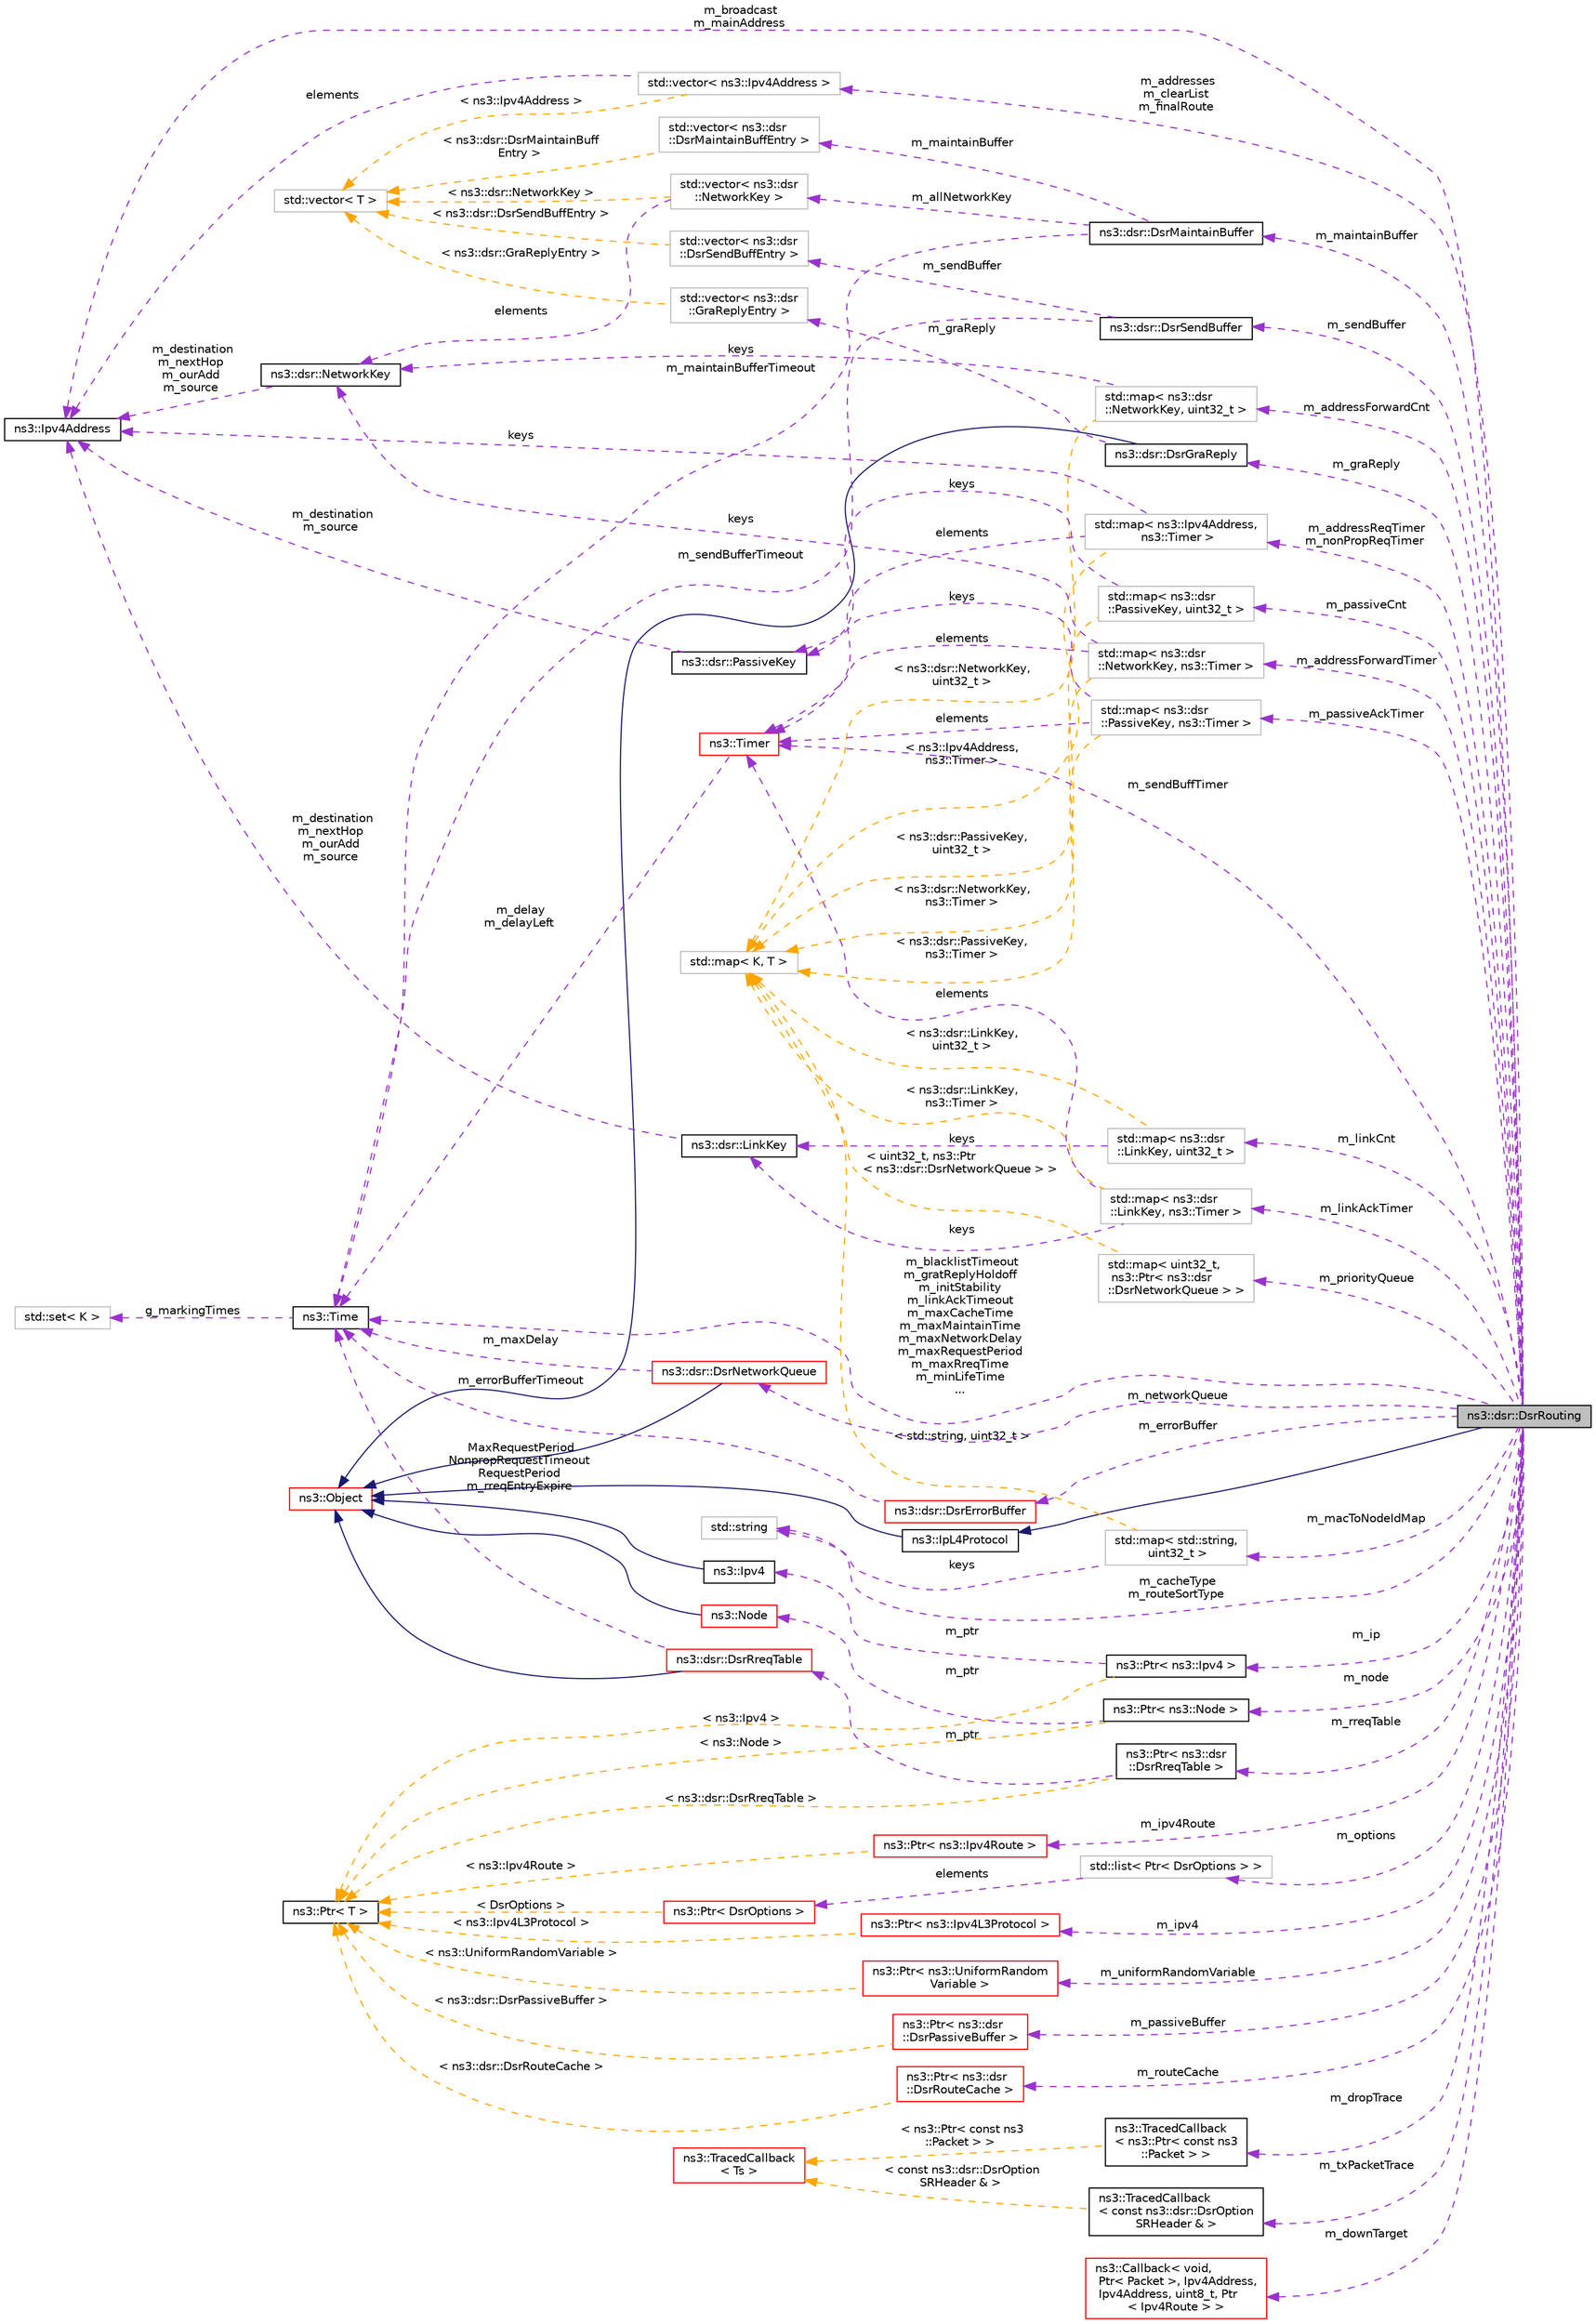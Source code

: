digraph "ns3::dsr::DsrRouting"
{
 // LATEX_PDF_SIZE
  edge [fontname="Helvetica",fontsize="10",labelfontname="Helvetica",labelfontsize="10"];
  node [fontname="Helvetica",fontsize="10",shape=record];
  rankdir="LR";
  Node1 [label="ns3::dsr::DsrRouting",height=0.2,width=0.4,color="black", fillcolor="grey75", style="filled", fontcolor="black",tooltip="Dsr Routing base."];
  Node2 -> Node1 [dir="back",color="midnightblue",fontsize="10",style="solid",fontname="Helvetica"];
  Node2 [label="ns3::IpL4Protocol",height=0.2,width=0.4,color="black", fillcolor="white", style="filled",URL="$classns3_1_1_ip_l4_protocol.html",tooltip="L4 Protocol abstract base class."];
  Node3 -> Node2 [dir="back",color="midnightblue",fontsize="10",style="solid",fontname="Helvetica"];
  Node3 [label="ns3::Object",height=0.2,width=0.4,color="red", fillcolor="white", style="filled",URL="$classns3_1_1_object.html",tooltip="A base class which provides memory management and object aggregation."];
  Node10 -> Node1 [dir="back",color="darkorchid3",fontsize="10",style="dashed",label=" m_addresses\nm_clearList\nm_finalRoute" ,fontname="Helvetica"];
  Node10 [label="std::vector\< ns3::Ipv4Address \>",height=0.2,width=0.4,color="grey75", fillcolor="white", style="filled",tooltip=" "];
  Node11 -> Node10 [dir="back",color="darkorchid3",fontsize="10",style="dashed",label=" elements" ,fontname="Helvetica"];
  Node11 [label="ns3::Ipv4Address",height=0.2,width=0.4,color="black", fillcolor="white", style="filled",URL="$classns3_1_1_ipv4_address.html",tooltip="Ipv4 addresses are stored in host order in this class."];
  Node12 -> Node10 [dir="back",color="orange",fontsize="10",style="dashed",label=" \< ns3::Ipv4Address \>" ,fontname="Helvetica"];
  Node12 [label="std::vector\< T \>",height=0.2,width=0.4,color="grey75", fillcolor="white", style="filled",tooltip=" "];
  Node14 -> Node1 [dir="back",color="darkorchid3",fontsize="10",style="dashed",label=" m_dropTrace" ,fontname="Helvetica"];
  Node14 [label="ns3::TracedCallback\l\< ns3::Ptr\< const ns3\l::Packet \> \>",height=0.2,width=0.4,color="black", fillcolor="white", style="filled",URL="$classns3_1_1_traced_callback.html",tooltip=" "];
  Node15 -> Node14 [dir="back",color="orange",fontsize="10",style="dashed",label=" \< ns3::Ptr\< const ns3\l::Packet \> \>" ,fontname="Helvetica"];
  Node15 [label="ns3::TracedCallback\l\< Ts \>",height=0.2,width=0.4,color="red", fillcolor="white", style="filled",URL="$classns3_1_1_traced_callback.html",tooltip="Forward calls to a chain of Callback."];
  Node25 -> Node1 [dir="back",color="darkorchid3",fontsize="10",style="dashed",label=" m_macToNodeIdMap" ,fontname="Helvetica"];
  Node25 [label="std::map\< std::string,\l uint32_t \>",height=0.2,width=0.4,color="grey75", fillcolor="white", style="filled",tooltip=" "];
  Node26 -> Node25 [dir="back",color="darkorchid3",fontsize="10",style="dashed",label=" keys" ,fontname="Helvetica"];
  Node26 [label="std::string",height=0.2,width=0.4,color="grey75", fillcolor="white", style="filled",tooltip=" "];
  Node28 -> Node25 [dir="back",color="orange",fontsize="10",style="dashed",label=" \< std::string, uint32_t \>" ,fontname="Helvetica"];
  Node28 [label="std::map\< K, T \>",height=0.2,width=0.4,color="grey75", fillcolor="white", style="filled",tooltip=" "];
  Node30 -> Node1 [dir="back",color="darkorchid3",fontsize="10",style="dashed",label=" m_graReply" ,fontname="Helvetica"];
  Node30 [label="ns3::dsr::DsrGraReply",height=0.2,width=0.4,color="black", fillcolor="white", style="filled",URL="$classns3_1_1dsr_1_1_dsr_gra_reply.html",tooltip="maintain the gratuitous reply"];
  Node3 -> Node30 [dir="back",color="midnightblue",fontsize="10",style="solid",fontname="Helvetica"];
  Node31 -> Node30 [dir="back",color="darkorchid3",fontsize="10",style="dashed",label=" m_graReply" ,fontname="Helvetica"];
  Node31 [label="std::vector\< ns3::dsr\l::GraReplyEntry \>",height=0.2,width=0.4,color="grey75", fillcolor="white", style="filled",tooltip=" "];
  Node12 -> Node31 [dir="back",color="orange",fontsize="10",style="dashed",label=" \< ns3::dsr::GraReplyEntry \>" ,fontname="Helvetica"];
  Node35 -> Node1 [dir="back",color="darkorchid3",fontsize="10",style="dashed",label=" m_addressReqTimer\nm_nonPropReqTimer" ,fontname="Helvetica"];
  Node35 [label="std::map\< ns3::Ipv4Address,\l ns3::Timer \>",height=0.2,width=0.4,color="grey75", fillcolor="white", style="filled",tooltip=" "];
  Node11 -> Node35 [dir="back",color="darkorchid3",fontsize="10",style="dashed",label=" keys" ,fontname="Helvetica"];
  Node36 -> Node35 [dir="back",color="darkorchid3",fontsize="10",style="dashed",label=" elements" ,fontname="Helvetica"];
  Node36 [label="ns3::Timer",height=0.2,width=0.4,color="red", fillcolor="white", style="filled",URL="$classns3_1_1_timer.html",tooltip="A simple virtual Timer class."];
  Node33 -> Node36 [dir="back",color="darkorchid3",fontsize="10",style="dashed",label=" m_delay\nm_delayLeft" ,fontname="Helvetica"];
  Node33 [label="ns3::Time",height=0.2,width=0.4,color="black", fillcolor="white", style="filled",URL="$classns3_1_1_time.html",tooltip="Simulation virtual time values and global simulation resolution."];
  Node34 -> Node33 [dir="back",color="darkorchid3",fontsize="10",style="dashed",label=" g_markingTimes" ,fontname="Helvetica"];
  Node34 [label="std::set\< K \>",height=0.2,width=0.4,color="grey75", fillcolor="white", style="filled",tooltip=" "];
  Node28 -> Node35 [dir="back",color="orange",fontsize="10",style="dashed",label=" \< ns3::Ipv4Address,\l ns3::Timer \>" ,fontname="Helvetica"];
  Node42 -> Node1 [dir="back",color="darkorchid3",fontsize="10",style="dashed",label=" m_linkAckTimer" ,fontname="Helvetica"];
  Node42 [label="std::map\< ns3::dsr\l::LinkKey, ns3::Timer \>",height=0.2,width=0.4,color="grey75", fillcolor="white", style="filled",tooltip=" "];
  Node43 -> Node42 [dir="back",color="darkorchid3",fontsize="10",style="dashed",label=" keys" ,fontname="Helvetica"];
  Node43 [label="ns3::dsr::LinkKey",height=0.2,width=0.4,color="black", fillcolor="white", style="filled",URL="$structns3_1_1dsr_1_1_link_key.html",tooltip="The maintenance buffer is responsible for maintaining packet next hop delivery The data packet is sav..."];
  Node11 -> Node43 [dir="back",color="darkorchid3",fontsize="10",style="dashed",label=" m_destination\nm_nextHop\nm_ourAdd\nm_source" ,fontname="Helvetica"];
  Node36 -> Node42 [dir="back",color="darkorchid3",fontsize="10",style="dashed",label=" elements" ,fontname="Helvetica"];
  Node28 -> Node42 [dir="back",color="orange",fontsize="10",style="dashed",label=" \< ns3::dsr::LinkKey,\l ns3::Timer \>" ,fontname="Helvetica"];
  Node44 -> Node1 [dir="back",color="darkorchid3",fontsize="10",style="dashed",label=" m_linkCnt" ,fontname="Helvetica"];
  Node44 [label="std::map\< ns3::dsr\l::LinkKey, uint32_t \>",height=0.2,width=0.4,color="grey75", fillcolor="white", style="filled",tooltip=" "];
  Node43 -> Node44 [dir="back",color="darkorchid3",fontsize="10",style="dashed",label=" keys" ,fontname="Helvetica"];
  Node28 -> Node44 [dir="back",color="orange",fontsize="10",style="dashed",label=" \< ns3::dsr::LinkKey,\l uint32_t \>" ,fontname="Helvetica"];
  Node45 -> Node1 [dir="back",color="darkorchid3",fontsize="10",style="dashed",label=" m_addressForwardCnt" ,fontname="Helvetica"];
  Node45 [label="std::map\< ns3::dsr\l::NetworkKey, uint32_t \>",height=0.2,width=0.4,color="grey75", fillcolor="white", style="filled",tooltip=" "];
  Node46 -> Node45 [dir="back",color="darkorchid3",fontsize="10",style="dashed",label=" keys" ,fontname="Helvetica"];
  Node46 [label="ns3::dsr::NetworkKey",height=0.2,width=0.4,color="black", fillcolor="white", style="filled",URL="$structns3_1_1dsr_1_1_network_key.html",tooltip="NetworkKey structure."];
  Node11 -> Node46 [dir="back",color="darkorchid3",fontsize="10",style="dashed",label=" m_destination\nm_nextHop\nm_ourAdd\nm_source" ,fontname="Helvetica"];
  Node28 -> Node45 [dir="back",color="orange",fontsize="10",style="dashed",label=" \< ns3::dsr::NetworkKey,\l uint32_t \>" ,fontname="Helvetica"];
  Node47 -> Node1 [dir="back",color="darkorchid3",fontsize="10",style="dashed",label=" m_maintainBuffer" ,fontname="Helvetica"];
  Node47 [label="ns3::dsr::DsrMaintainBuffer",height=0.2,width=0.4,color="black", fillcolor="white", style="filled",URL="$classns3_1_1dsr_1_1_dsr_maintain_buffer.html",tooltip="DSR maintain buffer."];
  Node48 -> Node47 [dir="back",color="darkorchid3",fontsize="10",style="dashed",label=" m_allNetworkKey" ,fontname="Helvetica"];
  Node48 [label="std::vector\< ns3::dsr\l::NetworkKey \>",height=0.2,width=0.4,color="grey75", fillcolor="white", style="filled",tooltip=" "];
  Node46 -> Node48 [dir="back",color="darkorchid3",fontsize="10",style="dashed",label=" elements" ,fontname="Helvetica"];
  Node12 -> Node48 [dir="back",color="orange",fontsize="10",style="dashed",label=" \< ns3::dsr::NetworkKey \>" ,fontname="Helvetica"];
  Node33 -> Node47 [dir="back",color="darkorchid3",fontsize="10",style="dashed",label=" m_maintainBufferTimeout" ,fontname="Helvetica"];
  Node49 -> Node47 [dir="back",color="darkorchid3",fontsize="10",style="dashed",label=" m_maintainBuffer" ,fontname="Helvetica"];
  Node49 [label="std::vector\< ns3::dsr\l::DsrMaintainBuffEntry \>",height=0.2,width=0.4,color="grey75", fillcolor="white", style="filled",tooltip=" "];
  Node12 -> Node49 [dir="back",color="orange",fontsize="10",style="dashed",label=" \< ns3::dsr::DsrMaintainBuff\lEntry \>" ,fontname="Helvetica"];
  Node68 -> Node1 [dir="back",color="darkorchid3",fontsize="10",style="dashed",label=" m_node" ,fontname="Helvetica"];
  Node68 [label="ns3::Ptr\< ns3::Node \>",height=0.2,width=0.4,color="black", fillcolor="white", style="filled",URL="$classns3_1_1_ptr.html",tooltip=" "];
  Node69 -> Node68 [dir="back",color="darkorchid3",fontsize="10",style="dashed",label=" m_ptr" ,fontname="Helvetica"];
  Node69 [label="ns3::Node",height=0.2,width=0.4,color="red", fillcolor="white", style="filled",URL="$classns3_1_1_node.html",tooltip="A network Node."];
  Node3 -> Node69 [dir="back",color="midnightblue",fontsize="10",style="solid",fontname="Helvetica"];
  Node22 -> Node68 [dir="back",color="orange",fontsize="10",style="dashed",label=" \< ns3::Node \>" ,fontname="Helvetica"];
  Node22 [label="ns3::Ptr\< T \>",height=0.2,width=0.4,color="black", fillcolor="white", style="filled",URL="$classns3_1_1_ptr.html",tooltip="Smart pointer class similar to boost::intrusive_ptr."];
  Node87 -> Node1 [dir="back",color="darkorchid3",fontsize="10",style="dashed",label=" m_txPacketTrace" ,fontname="Helvetica"];
  Node87 [label="ns3::TracedCallback\l\< const ns3::dsr::DsrOption\lSRHeader & \>",height=0.2,width=0.4,color="black", fillcolor="white", style="filled",URL="$classns3_1_1_traced_callback.html",tooltip=" "];
  Node15 -> Node87 [dir="back",color="orange",fontsize="10",style="dashed",label=" \< const ns3::dsr::DsrOption\lSRHeader & \>" ,fontname="Helvetica"];
  Node33 -> Node1 [dir="back",color="darkorchid3",fontsize="10",style="dashed",label=" m_blacklistTimeout\nm_gratReplyHoldoff\nm_initStability\nm_linkAckTimeout\nm_maxCacheTime\nm_maxMaintainTime\nm_maxNetworkDelay\nm_maxRequestPeriod\nm_maxRreqTime\nm_minLifeTime\n..." ,fontname="Helvetica"];
  Node88 -> Node1 [dir="back",color="darkorchid3",fontsize="10",style="dashed",label=" m_rreqTable" ,fontname="Helvetica"];
  Node88 [label="ns3::Ptr\< ns3::dsr\l::DsrRreqTable \>",height=0.2,width=0.4,color="black", fillcolor="white", style="filled",URL="$classns3_1_1_ptr.html",tooltip=" "];
  Node89 -> Node88 [dir="back",color="darkorchid3",fontsize="10",style="dashed",label=" m_ptr" ,fontname="Helvetica"];
  Node89 [label="ns3::dsr::DsrRreqTable",height=0.2,width=0.4,color="red", fillcolor="white", style="filled",URL="$classns3_1_1dsr_1_1_dsr_rreq_table.html",tooltip="maintain list of DsrRreqTable entry"];
  Node3 -> Node89 [dir="back",color="midnightblue",fontsize="10",style="solid",fontname="Helvetica"];
  Node33 -> Node89 [dir="back",color="darkorchid3",fontsize="10",style="dashed",label=" MaxRequestPeriod\nNonpropRequestTimeout\nRequestPeriod\nm_rreqEntryExpire" ,fontname="Helvetica"];
  Node22 -> Node88 [dir="back",color="orange",fontsize="10",style="dashed",label=" \< ns3::dsr::DsrRreqTable \>" ,fontname="Helvetica"];
  Node98 -> Node1 [dir="back",color="darkorchid3",fontsize="10",style="dashed",label=" m_ip" ,fontname="Helvetica"];
  Node98 [label="ns3::Ptr\< ns3::Ipv4 \>",height=0.2,width=0.4,color="black", fillcolor="white", style="filled",URL="$classns3_1_1_ptr.html",tooltip=" "];
  Node99 -> Node98 [dir="back",color="darkorchid3",fontsize="10",style="dashed",label=" m_ptr" ,fontname="Helvetica"];
  Node99 [label="ns3::Ipv4",height=0.2,width=0.4,color="black", fillcolor="white", style="filled",URL="$classns3_1_1_ipv4.html",tooltip="Access to the IPv4 forwarding table, interfaces, and configuration."];
  Node3 -> Node99 [dir="back",color="midnightblue",fontsize="10",style="solid",fontname="Helvetica"];
  Node22 -> Node98 [dir="back",color="orange",fontsize="10",style="dashed",label=" \< ns3::Ipv4 \>" ,fontname="Helvetica"];
  Node100 -> Node1 [dir="back",color="darkorchid3",fontsize="10",style="dashed",label=" m_passiveAckTimer" ,fontname="Helvetica"];
  Node100 [label="std::map\< ns3::dsr\l::PassiveKey, ns3::Timer \>",height=0.2,width=0.4,color="grey75", fillcolor="white", style="filled",tooltip=" "];
  Node101 -> Node100 [dir="back",color="darkorchid3",fontsize="10",style="dashed",label=" keys" ,fontname="Helvetica"];
  Node101 [label="ns3::dsr::PassiveKey",height=0.2,width=0.4,color="black", fillcolor="white", style="filled",URL="$structns3_1_1dsr_1_1_passive_key.html",tooltip="PassiveKey structure."];
  Node11 -> Node101 [dir="back",color="darkorchid3",fontsize="10",style="dashed",label=" m_destination\nm_source" ,fontname="Helvetica"];
  Node36 -> Node100 [dir="back",color="darkorchid3",fontsize="10",style="dashed",label=" elements" ,fontname="Helvetica"];
  Node28 -> Node100 [dir="back",color="orange",fontsize="10",style="dashed",label=" \< ns3::dsr::PassiveKey,\l ns3::Timer \>" ,fontname="Helvetica"];
  Node102 -> Node1 [dir="back",color="darkorchid3",fontsize="10",style="dashed",label=" m_sendBuffer" ,fontname="Helvetica"];
  Node102 [label="ns3::dsr::DsrSendBuffer",height=0.2,width=0.4,color="black", fillcolor="white", style="filled",URL="$classns3_1_1dsr_1_1_dsr_send_buffer.html",tooltip="DSR send buffer."];
  Node33 -> Node102 [dir="back",color="darkorchid3",fontsize="10",style="dashed",label=" m_sendBufferTimeout" ,fontname="Helvetica"];
  Node103 -> Node102 [dir="back",color="darkorchid3",fontsize="10",style="dashed",label=" m_sendBuffer" ,fontname="Helvetica"];
  Node103 [label="std::vector\< ns3::dsr\l::DsrSendBuffEntry \>",height=0.2,width=0.4,color="grey75", fillcolor="white", style="filled",tooltip=" "];
  Node12 -> Node103 [dir="back",color="orange",fontsize="10",style="dashed",label=" \< ns3::dsr::DsrSendBuffEntry \>" ,fontname="Helvetica"];
  Node11 -> Node1 [dir="back",color="darkorchid3",fontsize="10",style="dashed",label=" m_broadcast\nm_mainAddress" ,fontname="Helvetica"];
  Node105 -> Node1 [dir="back",color="darkorchid3",fontsize="10",style="dashed",label=" m_options" ,fontname="Helvetica"];
  Node105 [label="std::list\< Ptr\< DsrOptions \> \>",height=0.2,width=0.4,color="grey75", fillcolor="white", style="filled",tooltip=" "];
  Node106 -> Node105 [dir="back",color="darkorchid3",fontsize="10",style="dashed",label=" elements" ,fontname="Helvetica"];
  Node106 [label="ns3::Ptr\< DsrOptions \>",height=0.2,width=0.4,color="red", fillcolor="white", style="filled",URL="$classns3_1_1_ptr.html",tooltip=" "];
  Node22 -> Node106 [dir="back",color="orange",fontsize="10",style="dashed",label=" \< DsrOptions \>" ,fontname="Helvetica"];
  Node26 -> Node1 [dir="back",color="darkorchid3",fontsize="10",style="dashed",label=" m_cacheType\nm_routeSortType" ,fontname="Helvetica"];
  Node185 -> Node1 [dir="back",color="darkorchid3",fontsize="10",style="dashed",label=" m_ipv4" ,fontname="Helvetica"];
  Node185 [label="ns3::Ptr\< ns3::Ipv4L3Protocol \>",height=0.2,width=0.4,color="red", fillcolor="white", style="filled",URL="$classns3_1_1_ptr.html",tooltip=" "];
  Node22 -> Node185 [dir="back",color="orange",fontsize="10",style="dashed",label=" \< ns3::Ipv4L3Protocol \>" ,fontname="Helvetica"];
  Node217 -> Node1 [dir="back",color="darkorchid3",fontsize="10",style="dashed",label=" m_uniformRandomVariable" ,fontname="Helvetica"];
  Node217 [label="ns3::Ptr\< ns3::UniformRandom\lVariable \>",height=0.2,width=0.4,color="red", fillcolor="white", style="filled",URL="$classns3_1_1_ptr.html",tooltip=" "];
  Node22 -> Node217 [dir="back",color="orange",fontsize="10",style="dashed",label=" \< ns3::UniformRandomVariable \>" ,fontname="Helvetica"];
  Node221 -> Node1 [dir="back",color="darkorchid3",fontsize="10",style="dashed",label=" m_priorityQueue" ,fontname="Helvetica"];
  Node221 [label="std::map\< uint32_t,\l ns3::Ptr\< ns3::dsr\l::DsrNetworkQueue \> \>",height=0.2,width=0.4,color="grey75", fillcolor="white", style="filled",tooltip=" "];
  Node28 -> Node221 [dir="back",color="orange",fontsize="10",style="dashed",label=" \< uint32_t, ns3::Ptr\l\< ns3::dsr::DsrNetworkQueue \> \>" ,fontname="Helvetica"];
  Node226 -> Node1 [dir="back",color="darkorchid3",fontsize="10",style="dashed",label=" m_passiveBuffer" ,fontname="Helvetica"];
  Node226 [label="ns3::Ptr\< ns3::dsr\l::DsrPassiveBuffer \>",height=0.2,width=0.4,color="red", fillcolor="white", style="filled",URL="$classns3_1_1_ptr.html",tooltip=" "];
  Node22 -> Node226 [dir="back",color="orange",fontsize="10",style="dashed",label=" \< ns3::dsr::DsrPassiveBuffer \>" ,fontname="Helvetica"];
  Node230 -> Node1 [dir="back",color="darkorchid3",fontsize="10",style="dashed",label=" m_passiveCnt" ,fontname="Helvetica"];
  Node230 [label="std::map\< ns3::dsr\l::PassiveKey, uint32_t \>",height=0.2,width=0.4,color="grey75", fillcolor="white", style="filled",tooltip=" "];
  Node101 -> Node230 [dir="back",color="darkorchid3",fontsize="10",style="dashed",label=" keys" ,fontname="Helvetica"];
  Node28 -> Node230 [dir="back",color="orange",fontsize="10",style="dashed",label=" \< ns3::dsr::PassiveKey,\l uint32_t \>" ,fontname="Helvetica"];
  Node231 -> Node1 [dir="back",color="darkorchid3",fontsize="10",style="dashed",label=" m_addressForwardTimer" ,fontname="Helvetica"];
  Node231 [label="std::map\< ns3::dsr\l::NetworkKey, ns3::Timer \>",height=0.2,width=0.4,color="grey75", fillcolor="white", style="filled",tooltip=" "];
  Node46 -> Node231 [dir="back",color="darkorchid3",fontsize="10",style="dashed",label=" keys" ,fontname="Helvetica"];
  Node36 -> Node231 [dir="back",color="darkorchid3",fontsize="10",style="dashed",label=" elements" ,fontname="Helvetica"];
  Node28 -> Node231 [dir="back",color="orange",fontsize="10",style="dashed",label=" \< ns3::dsr::NetworkKey,\l ns3::Timer \>" ,fontname="Helvetica"];
  Node232 -> Node1 [dir="back",color="darkorchid3",fontsize="10",style="dashed",label=" m_errorBuffer" ,fontname="Helvetica"];
  Node232 [label="ns3::dsr::DsrErrorBuffer",height=0.2,width=0.4,color="red", fillcolor="white", style="filled",URL="$classns3_1_1dsr_1_1_dsr_error_buffer.html",tooltip="DSR error buffer."];
  Node33 -> Node232 [dir="back",color="darkorchid3",fontsize="10",style="dashed",label=" m_errorBufferTimeout" ,fontname="Helvetica"];
  Node235 -> Node1 [dir="back",color="darkorchid3",fontsize="10",style="dashed",label=" m_downTarget" ,fontname="Helvetica"];
  Node235 [label="ns3::Callback\< void,\l Ptr\< Packet \>, Ipv4Address,\l Ipv4Address, uint8_t, Ptr\l\< Ipv4Route \> \>",height=0.2,width=0.4,color="red", fillcolor="white", style="filled",URL="$classns3_1_1_callback.html",tooltip=" "];
  Node111 -> Node1 [dir="back",color="darkorchid3",fontsize="10",style="dashed",label=" m_routeCache" ,fontname="Helvetica"];
  Node111 [label="ns3::Ptr\< ns3::dsr\l::DsrRouteCache \>",height=0.2,width=0.4,color="red", fillcolor="white", style="filled",URL="$classns3_1_1_ptr.html",tooltip=" "];
  Node22 -> Node111 [dir="back",color="orange",fontsize="10",style="dashed",label=" \< ns3::dsr::DsrRouteCache \>" ,fontname="Helvetica"];
  Node36 -> Node1 [dir="back",color="darkorchid3",fontsize="10",style="dashed",label=" m_sendBuffTimer" ,fontname="Helvetica"];
  Node108 -> Node1 [dir="back",color="darkorchid3",fontsize="10",style="dashed",label=" m_ipv4Route" ,fontname="Helvetica"];
  Node108 [label="ns3::Ptr\< ns3::Ipv4Route \>",height=0.2,width=0.4,color="red", fillcolor="white", style="filled",URL="$classns3_1_1_ptr.html",tooltip=" "];
  Node22 -> Node108 [dir="back",color="orange",fontsize="10",style="dashed",label=" \< ns3::Ipv4Route \>" ,fontname="Helvetica"];
  Node223 -> Node1 [dir="back",color="darkorchid3",fontsize="10",style="dashed",label=" m_networkQueue" ,fontname="Helvetica"];
  Node223 [label="ns3::dsr::DsrNetworkQueue",height=0.2,width=0.4,color="red", fillcolor="white", style="filled",URL="$classns3_1_1dsr_1_1_dsr_network_queue.html",tooltip="Introspection did not find any typical Config paths."];
  Node3 -> Node223 [dir="back",color="midnightblue",fontsize="10",style="solid",fontname="Helvetica"];
  Node33 -> Node223 [dir="back",color="darkorchid3",fontsize="10",style="dashed",label=" m_maxDelay" ,fontname="Helvetica"];
}
